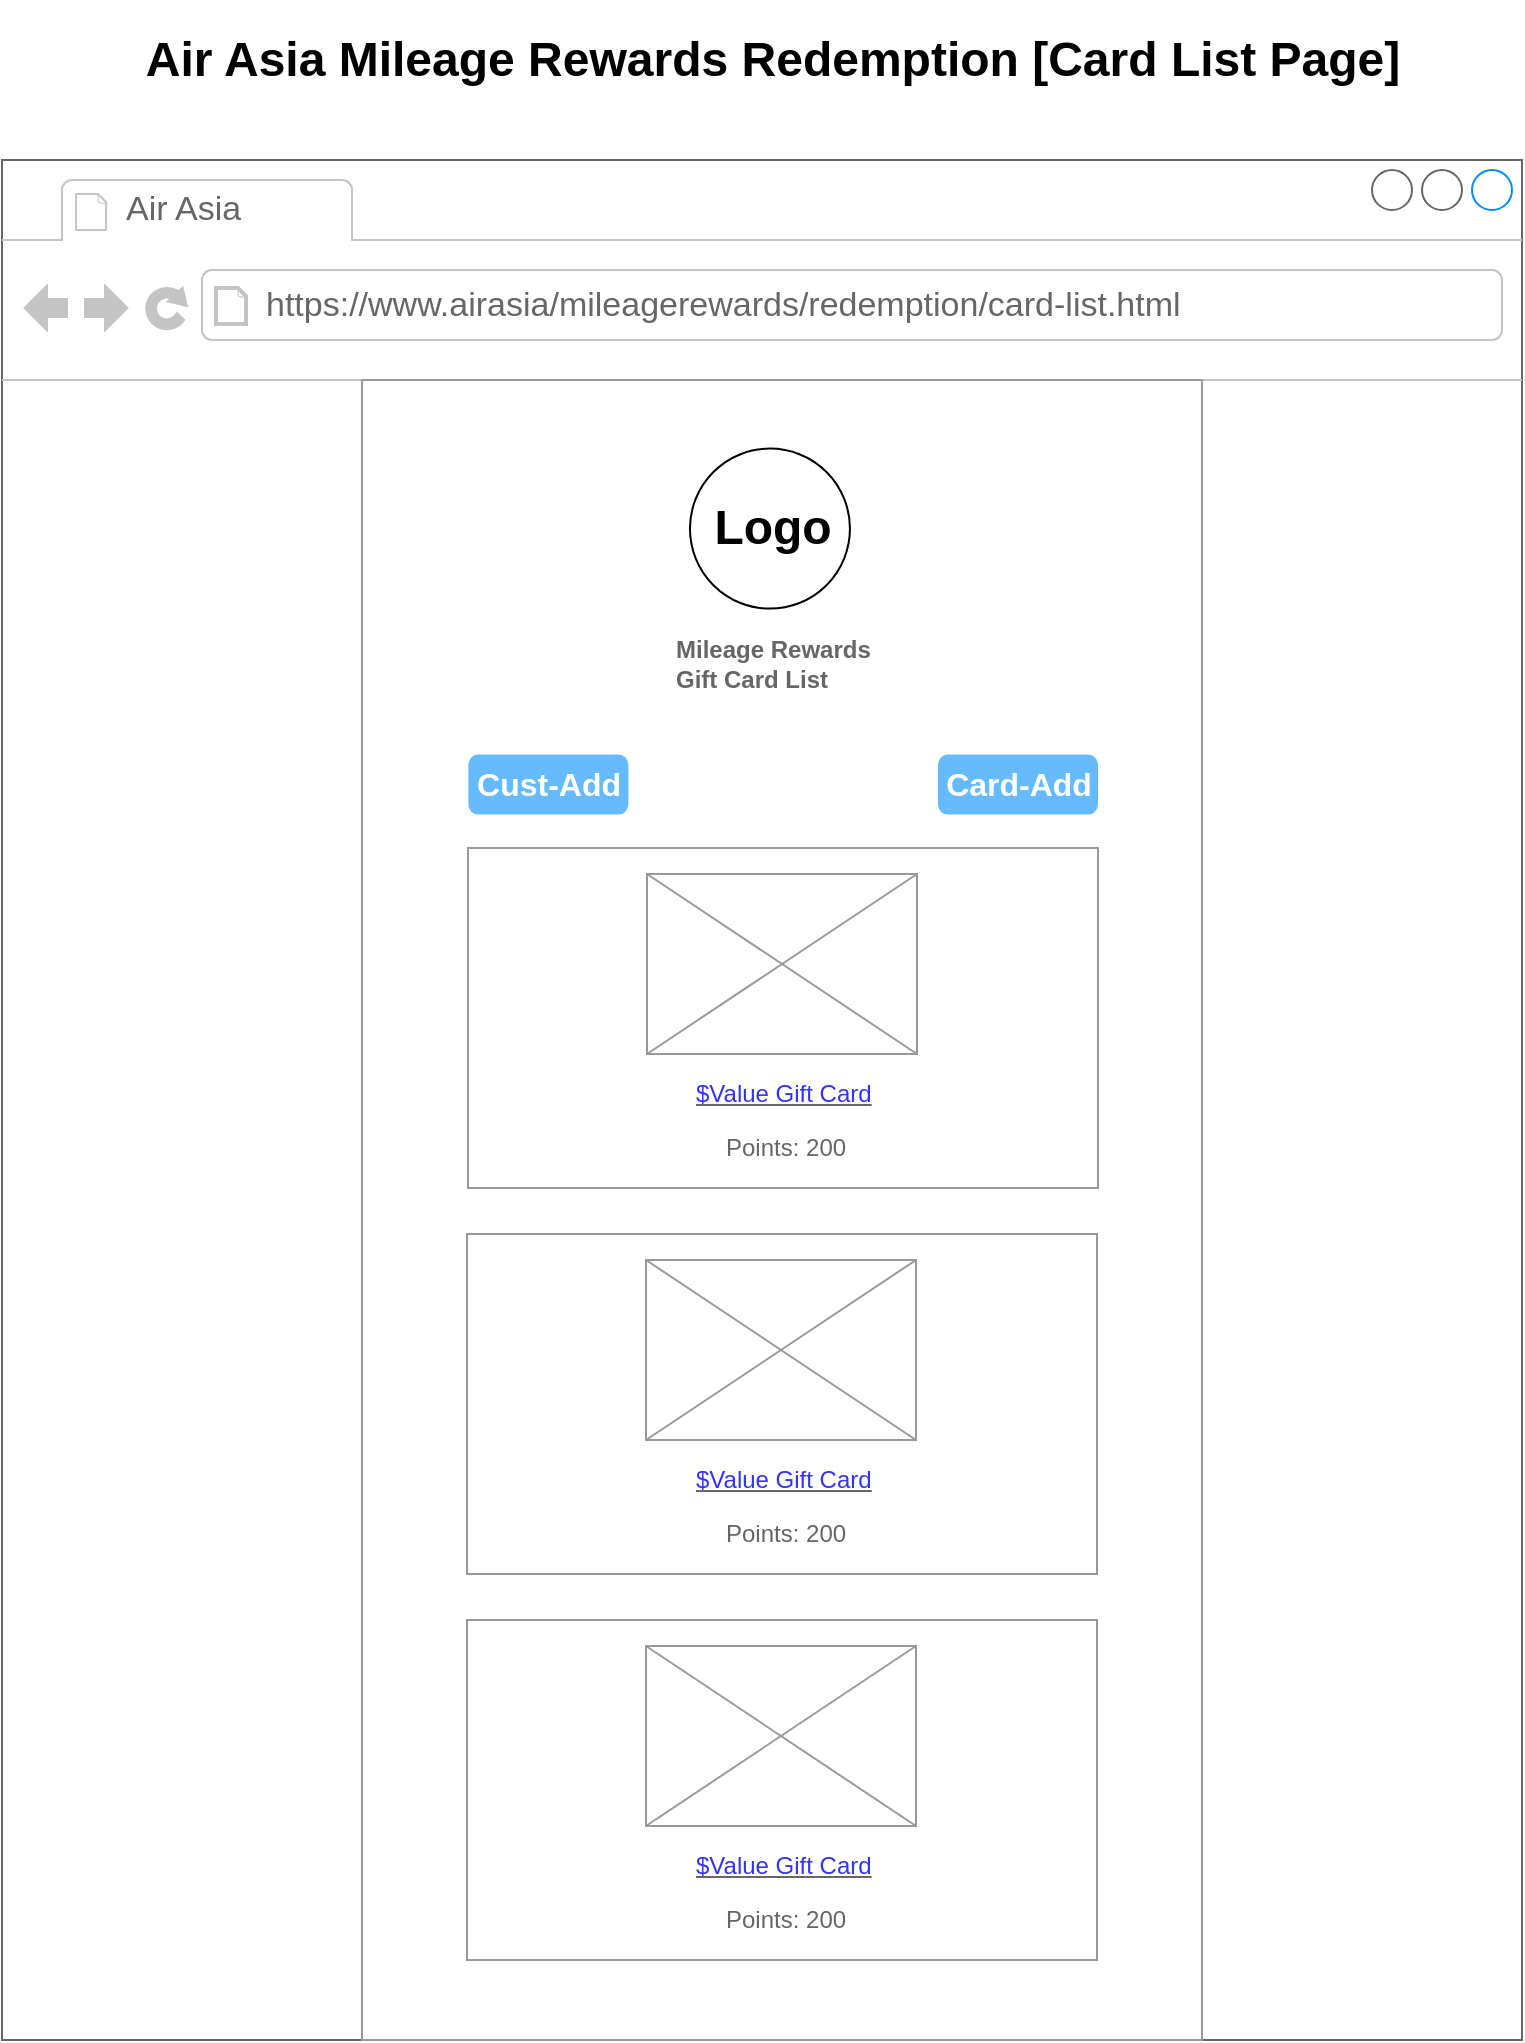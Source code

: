 <mxfile version="24.7.17">
  <diagram name="Page-1" id="_lSfFuyHH_cPhM3qfzIn">
    <mxGraphModel dx="1232" dy="1097" grid="1" gridSize="10" guides="1" tooltips="1" connect="1" arrows="1" fold="1" page="1" pageScale="1" pageWidth="850" pageHeight="1100" math="0" shadow="0">
      <root>
        <mxCell id="0" />
        <mxCell id="1" parent="0" />
        <mxCell id="GSyMy5U4tq3m4OwehrMc-1" value="" style="strokeWidth=1;shadow=0;dashed=0;align=center;html=1;shape=mxgraph.mockup.containers.browserWindow;rSize=0;strokeColor=#666666;strokeColor2=#008cff;strokeColor3=#c4c4c4;mainText=,;recursiveResize=0;" vertex="1" parent="1">
          <mxGeometry x="40" y="120" width="760" height="940" as="geometry" />
        </mxCell>
        <mxCell id="GSyMy5U4tq3m4OwehrMc-2" value="Air Asia" style="strokeWidth=1;shadow=0;dashed=0;align=center;html=1;shape=mxgraph.mockup.containers.anchor;fontSize=17;fontColor=#666666;align=left;whiteSpace=wrap;" vertex="1" parent="GSyMy5U4tq3m4OwehrMc-1">
          <mxGeometry x="60" y="12" width="110" height="26" as="geometry" />
        </mxCell>
        <mxCell id="GSyMy5U4tq3m4OwehrMc-3" value="https://www.airasia/mileagerewards/redemption/card-list.html" style="strokeWidth=1;shadow=0;dashed=0;align=center;html=1;shape=mxgraph.mockup.containers.anchor;rSize=0;fontSize=17;fontColor=#666666;align=left;" vertex="1" parent="GSyMy5U4tq3m4OwehrMc-1">
          <mxGeometry x="130" y="60" width="250" height="26" as="geometry" />
        </mxCell>
        <mxCell id="GSyMy5U4tq3m4OwehrMc-4" value="" style="strokeWidth=1;shadow=0;dashed=0;align=center;html=1;shape=mxgraph.mockup.forms.rrect;rSize=0;strokeColor=#999999;fillColor=#ffffff;" vertex="1" parent="GSyMy5U4tq3m4OwehrMc-1">
          <mxGeometry x="180" y="110" width="420" height="830" as="geometry" />
        </mxCell>
        <mxCell id="GSyMy5U4tq3m4OwehrMc-5" value="&lt;b&gt;Mileage Rewards&lt;/b&gt;&lt;div&gt;&lt;b&gt;Gift Card List&lt;/b&gt;&lt;/div&gt;" style="strokeWidth=1;shadow=0;dashed=0;align=center;html=1;shape=mxgraph.mockup.forms.anchor;fontSize=12;fontColor=#666666;align=left;resizeWidth=1;spacingLeft=0;" vertex="1" parent="GSyMy5U4tq3m4OwehrMc-4">
          <mxGeometry width="273" height="40" relative="1" as="geometry">
            <mxPoint x="155" y="122" as="offset" />
          </mxGeometry>
        </mxCell>
        <mxCell id="GSyMy5U4tq3m4OwehrMc-7" value="" style="strokeWidth=1;shadow=0;dashed=0;align=center;html=1;shape=mxgraph.mockup.forms.rrect;rSize=0;strokeColor=#999999;fontColor=#666666;align=left;spacingLeft=5;resizeWidth=1;" vertex="1" parent="GSyMy5U4tq3m4OwehrMc-4">
          <mxGeometry width="315" height="170" relative="1" as="geometry">
            <mxPoint x="53" y="234" as="offset" />
          </mxGeometry>
        </mxCell>
        <mxCell id="GSyMy5U4tq3m4OwehrMc-8" value="Points: 200" style="strokeWidth=1;shadow=0;dashed=0;align=center;html=1;shape=mxgraph.mockup.forms.anchor;fontSize=12;fontColor=#666666;align=left;resizeWidth=1;spacingLeft=0;" vertex="1" parent="GSyMy5U4tq3m4OwehrMc-4">
          <mxGeometry width="70" height="20" relative="1" as="geometry">
            <mxPoint x="180" y="374" as="offset" />
          </mxGeometry>
        </mxCell>
        <mxCell id="GSyMy5U4tq3m4OwehrMc-11" value="" style="ellipse;whiteSpace=wrap;html=1;aspect=fixed;" vertex="1" parent="GSyMy5U4tq3m4OwehrMc-4">
          <mxGeometry x="163.98" y="34.303" width="80" height="80" as="geometry" />
        </mxCell>
        <mxCell id="GSyMy5U4tq3m4OwehrMc-12" value="Logo" style="text;strokeColor=none;fillColor=none;html=1;fontSize=24;fontStyle=1;verticalAlign=middle;align=center;" vertex="1" parent="GSyMy5U4tq3m4OwehrMc-4">
          <mxGeometry x="100" y="51.61" width="210" height="45.39" as="geometry" />
        </mxCell>
        <mxCell id="GSyMy5U4tq3m4OwehrMc-14" value="Cust-Add" style="strokeWidth=1;shadow=0;dashed=0;align=center;html=1;shape=mxgraph.mockup.forms.rrect;rSize=5;strokeColor=none;fontColor=#ffffff;fillColor=#66bbff;fontSize=16;fontStyle=1;" vertex="1" parent="GSyMy5U4tq3m4OwehrMc-4">
          <mxGeometry x="53.18" y="187.3" width="80" height="30" as="geometry" />
        </mxCell>
        <mxCell id="GSyMy5U4tq3m4OwehrMc-15" value="Card-Add" style="strokeWidth=1;shadow=0;dashed=0;align=center;html=1;shape=mxgraph.mockup.forms.rrect;rSize=5;strokeColor=none;fontColor=#ffffff;fillColor=#66bbff;fontSize=16;fontStyle=1;" vertex="1" parent="GSyMy5U4tq3m4OwehrMc-4">
          <mxGeometry x="288" y="187.3" width="80" height="30" as="geometry" />
        </mxCell>
        <mxCell id="GSyMy5U4tq3m4OwehrMc-16" value="" style="verticalLabelPosition=bottom;shadow=0;dashed=0;align=center;html=1;verticalAlign=top;strokeWidth=1;shape=mxgraph.mockup.graphics.simpleIcon;strokeColor=#999999;" vertex="1" parent="GSyMy5U4tq3m4OwehrMc-4">
          <mxGeometry x="142.5" y="247" width="135" height="90" as="geometry" />
        </mxCell>
        <mxCell id="GSyMy5U4tq3m4OwehrMc-17" value="&lt;u&gt;&lt;font color=&quot;#3333ff&quot;&gt;$Value Gift Card&lt;/font&gt;&lt;/u&gt;" style="strokeWidth=1;shadow=0;dashed=0;align=center;html=1;shape=mxgraph.mockup.forms.anchor;fontSize=12;fontColor=#666666;align=left;resizeWidth=1;spacingLeft=0;" vertex="1" parent="GSyMy5U4tq3m4OwehrMc-4">
          <mxGeometry x="165" y="347" width="115" height="20" as="geometry" />
        </mxCell>
        <mxCell id="GSyMy5U4tq3m4OwehrMc-24" value="" style="strokeWidth=1;shadow=0;dashed=0;align=center;html=1;shape=mxgraph.mockup.forms.rrect;rSize=0;strokeColor=#999999;fontColor=#666666;align=left;spacingLeft=5;resizeWidth=1;" vertex="1" parent="GSyMy5U4tq3m4OwehrMc-4">
          <mxGeometry x="52.5" y="427" width="315" height="170" as="geometry" />
        </mxCell>
        <mxCell id="GSyMy5U4tq3m4OwehrMc-25" value="Points: 200" style="strokeWidth=1;shadow=0;dashed=0;align=center;html=1;shape=mxgraph.mockup.forms.anchor;fontSize=12;fontColor=#666666;align=left;resizeWidth=1;spacingLeft=0;" vertex="1" parent="GSyMy5U4tq3m4OwehrMc-4">
          <mxGeometry x="179.5" y="567" width="70" height="20" as="geometry" />
        </mxCell>
        <mxCell id="GSyMy5U4tq3m4OwehrMc-26" value="" style="verticalLabelPosition=bottom;shadow=0;dashed=0;align=center;html=1;verticalAlign=top;strokeWidth=1;shape=mxgraph.mockup.graphics.simpleIcon;strokeColor=#999999;" vertex="1" parent="GSyMy5U4tq3m4OwehrMc-4">
          <mxGeometry x="142" y="440" width="135" height="90" as="geometry" />
        </mxCell>
        <mxCell id="GSyMy5U4tq3m4OwehrMc-27" value="&lt;u&gt;&lt;font color=&quot;#3333ff&quot;&gt;$Value Gift Card&lt;/font&gt;&lt;/u&gt;" style="strokeWidth=1;shadow=0;dashed=0;align=center;html=1;shape=mxgraph.mockup.forms.anchor;fontSize=12;fontColor=#666666;align=left;resizeWidth=1;spacingLeft=0;" vertex="1" parent="GSyMy5U4tq3m4OwehrMc-4">
          <mxGeometry x="164.5" y="540" width="115" height="20" as="geometry" />
        </mxCell>
        <mxCell id="GSyMy5U4tq3m4OwehrMc-28" value="" style="strokeWidth=1;shadow=0;dashed=0;align=center;html=1;shape=mxgraph.mockup.forms.rrect;rSize=0;strokeColor=#999999;fontColor=#666666;align=left;spacingLeft=5;resizeWidth=1;" vertex="1" parent="GSyMy5U4tq3m4OwehrMc-4">
          <mxGeometry x="52.5" y="620" width="315" height="170" as="geometry" />
        </mxCell>
        <mxCell id="GSyMy5U4tq3m4OwehrMc-29" value="Points: 200" style="strokeWidth=1;shadow=0;dashed=0;align=center;html=1;shape=mxgraph.mockup.forms.anchor;fontSize=12;fontColor=#666666;align=left;resizeWidth=1;spacingLeft=0;" vertex="1" parent="GSyMy5U4tq3m4OwehrMc-4">
          <mxGeometry x="179.5" y="760" width="70" height="20" as="geometry" />
        </mxCell>
        <mxCell id="GSyMy5U4tq3m4OwehrMc-30" value="" style="verticalLabelPosition=bottom;shadow=0;dashed=0;align=center;html=1;verticalAlign=top;strokeWidth=1;shape=mxgraph.mockup.graphics.simpleIcon;strokeColor=#999999;" vertex="1" parent="GSyMy5U4tq3m4OwehrMc-4">
          <mxGeometry x="142" y="633" width="135" height="90" as="geometry" />
        </mxCell>
        <mxCell id="GSyMy5U4tq3m4OwehrMc-31" value="&lt;u&gt;&lt;font color=&quot;#3333ff&quot;&gt;$Value Gift Card&lt;/font&gt;&lt;/u&gt;" style="strokeWidth=1;shadow=0;dashed=0;align=center;html=1;shape=mxgraph.mockup.forms.anchor;fontSize=12;fontColor=#666666;align=left;resizeWidth=1;spacingLeft=0;" vertex="1" parent="GSyMy5U4tq3m4OwehrMc-4">
          <mxGeometry x="164.5" y="733" width="115" height="20" as="geometry" />
        </mxCell>
        <mxCell id="GSyMy5U4tq3m4OwehrMc-13" value="Air Asia Mileage Rewards Redemption [Card List Page]" style="text;strokeColor=none;fillColor=none;html=1;fontSize=24;fontStyle=1;verticalAlign=middle;align=center;" vertex="1" parent="1">
          <mxGeometry x="375" y="40" width="100" height="60" as="geometry" />
        </mxCell>
      </root>
    </mxGraphModel>
  </diagram>
</mxfile>
